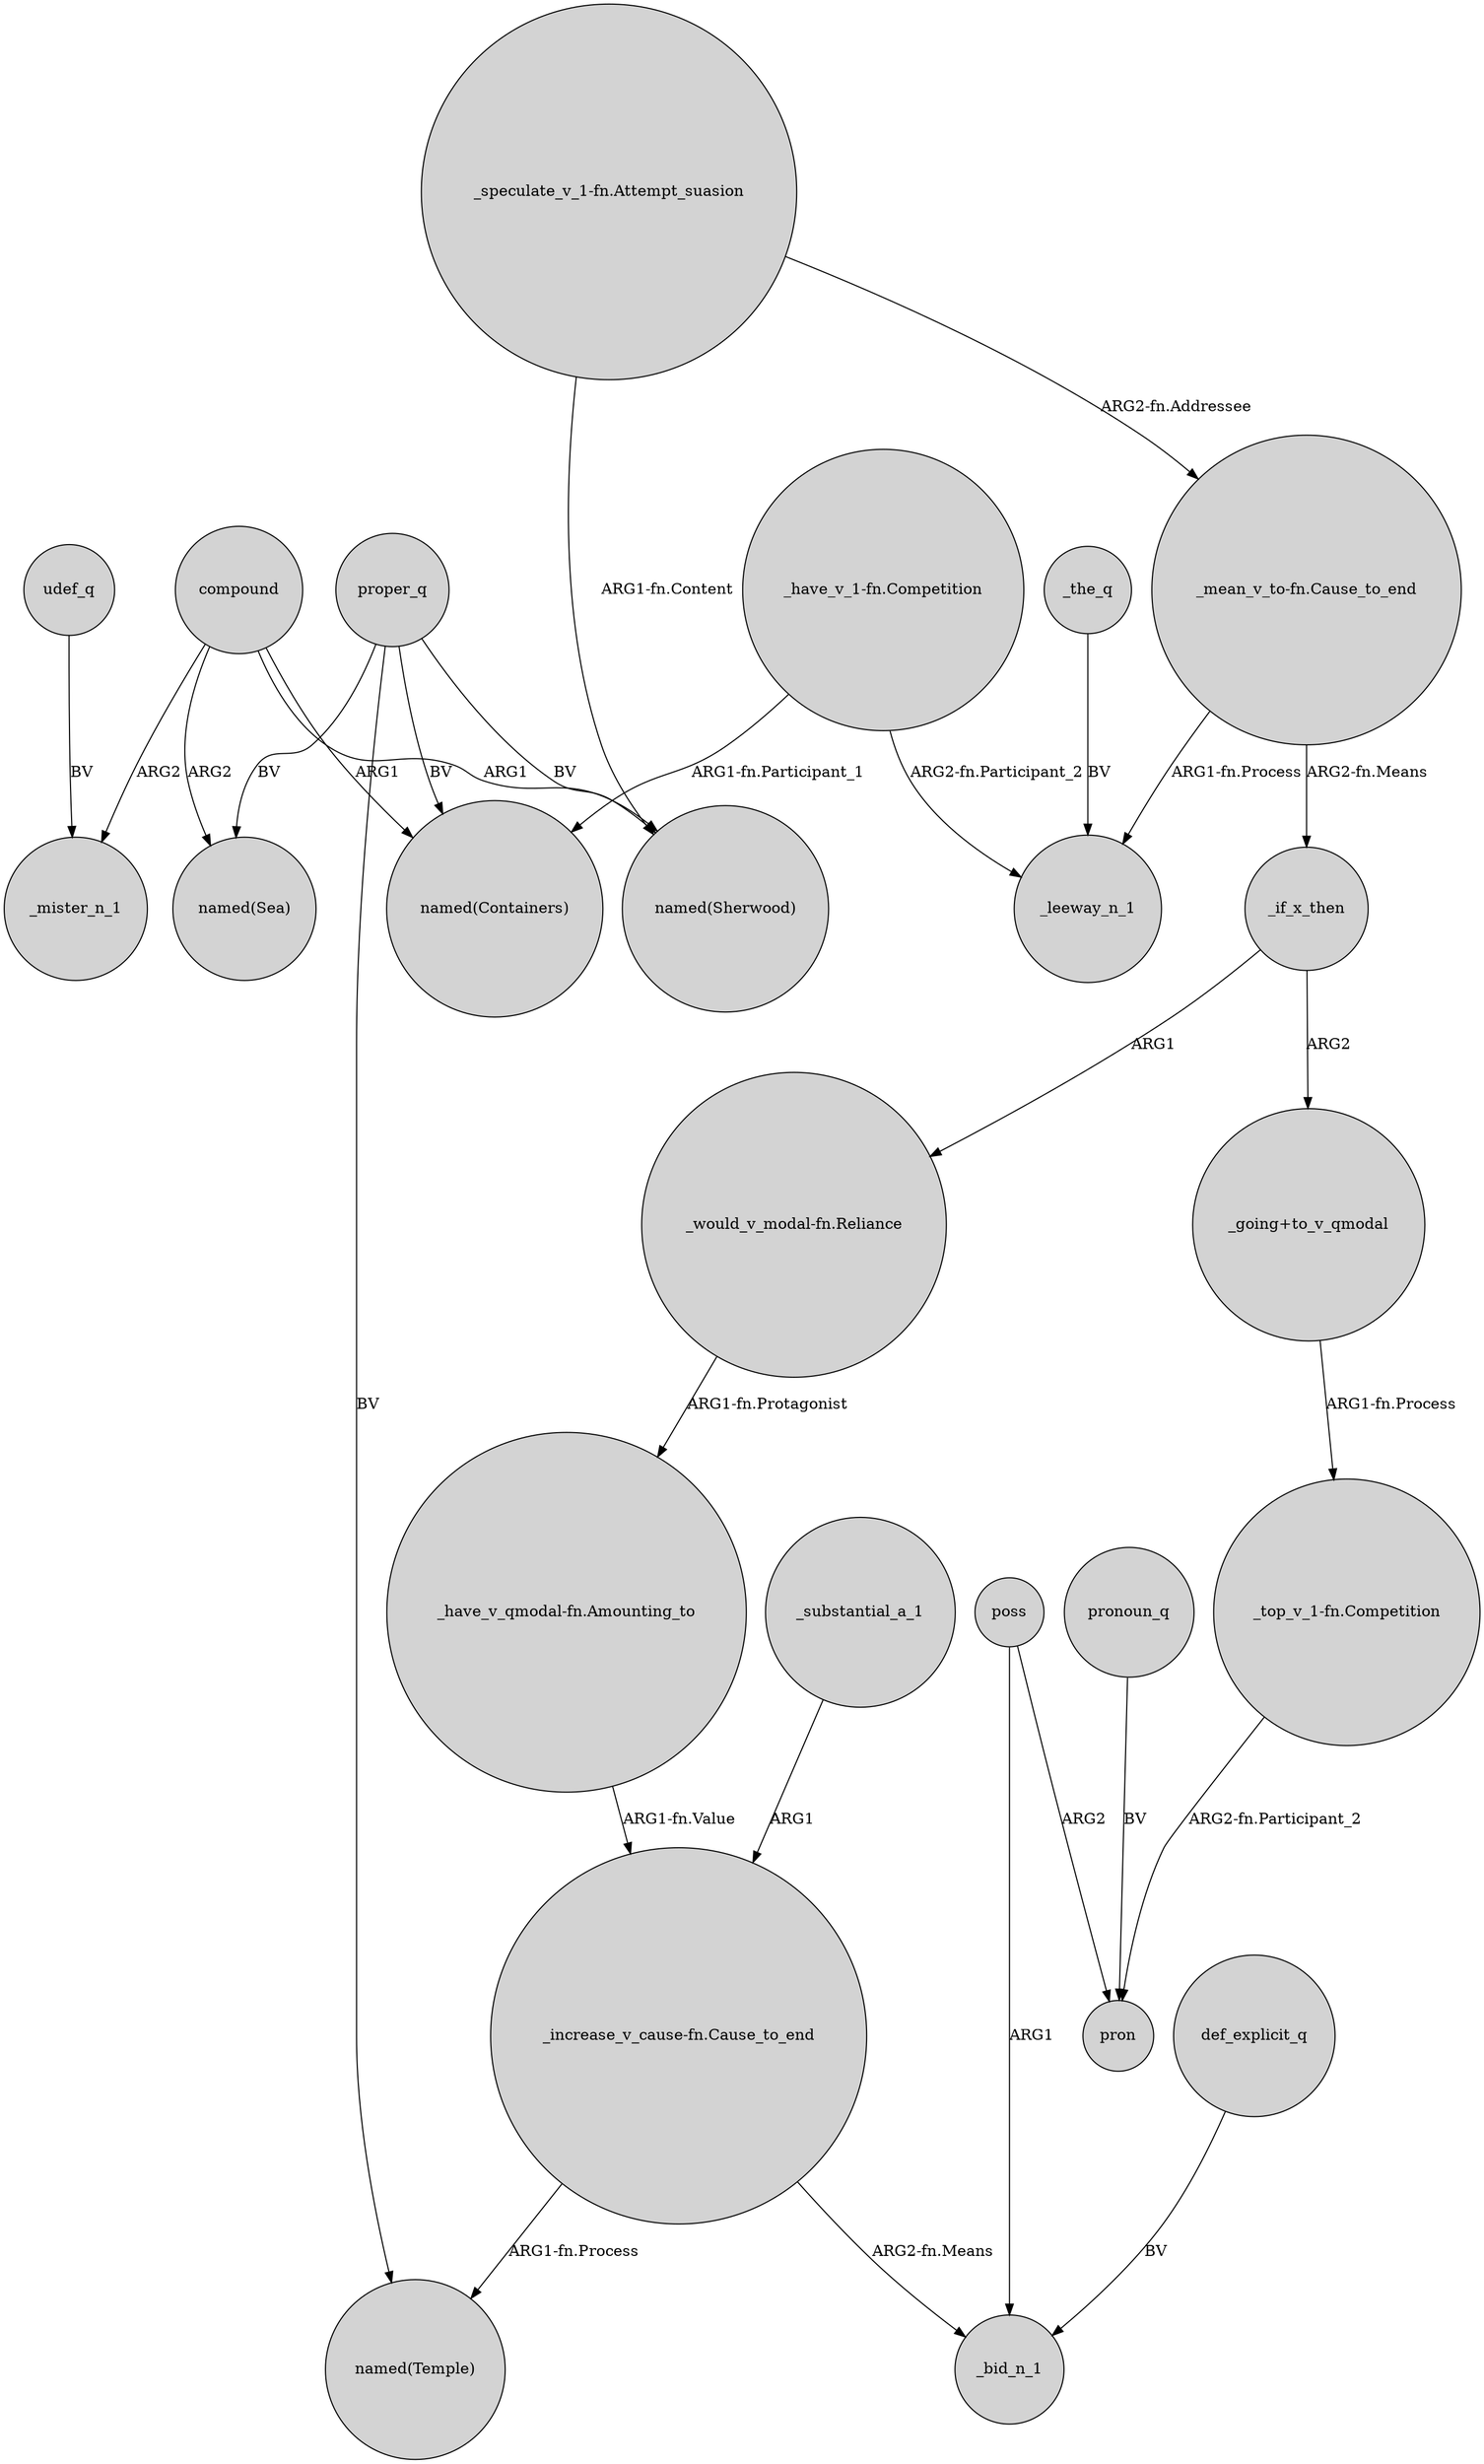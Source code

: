 digraph {
	node [shape=circle style=filled]
	compound -> "named(Sea)" [label=ARG2]
	"_would_v_modal-fn.Reliance" -> "_have_v_qmodal-fn.Amounting_to" [label="ARG1-fn.Protagonist"]
	_if_x_then -> "_would_v_modal-fn.Reliance" [label=ARG1]
	compound -> "named(Containers)" [label=ARG1]
	"_have_v_1-fn.Competition" -> "named(Containers)" [label="ARG1-fn.Participant_1"]
	proper_q -> "named(Sherwood)" [label=BV]
	"_top_v_1-fn.Competition" -> pron [label="ARG2-fn.Participant_2"]
	"_mean_v_to-fn.Cause_to_end" -> _if_x_then [label="ARG2-fn.Means"]
	def_explicit_q -> _bid_n_1 [label=BV]
	compound -> "named(Sherwood)" [label=ARG1]
	"_going+to_v_qmodal" -> "_top_v_1-fn.Competition" [label="ARG1-fn.Process"]
	_if_x_then -> "_going+to_v_qmodal" [label=ARG2]
	"_mean_v_to-fn.Cause_to_end" -> _leeway_n_1 [label="ARG1-fn.Process"]
	"_have_v_1-fn.Competition" -> _leeway_n_1 [label="ARG2-fn.Participant_2"]
	"_have_v_qmodal-fn.Amounting_to" -> "_increase_v_cause-fn.Cause_to_end" [label="ARG1-fn.Value"]
	"_increase_v_cause-fn.Cause_to_end" -> _bid_n_1 [label="ARG2-fn.Means"]
	_the_q -> _leeway_n_1 [label=BV]
	udef_q -> _mister_n_1 [label=BV]
	poss -> _bid_n_1 [label=ARG1]
	poss -> pron [label=ARG2]
	_substantial_a_1 -> "_increase_v_cause-fn.Cause_to_end" [label=ARG1]
	"_increase_v_cause-fn.Cause_to_end" -> "named(Temple)" [label="ARG1-fn.Process"]
	compound -> _mister_n_1 [label=ARG2]
	proper_q -> "named(Sea)" [label=BV]
	pronoun_q -> pron [label=BV]
	"_speculate_v_1-fn.Attempt_suasion" -> "_mean_v_to-fn.Cause_to_end" [label="ARG2-fn.Addressee"]
	proper_q -> "named(Temple)" [label=BV]
	proper_q -> "named(Containers)" [label=BV]
	"_speculate_v_1-fn.Attempt_suasion" -> "named(Sherwood)" [label="ARG1-fn.Content"]
}
